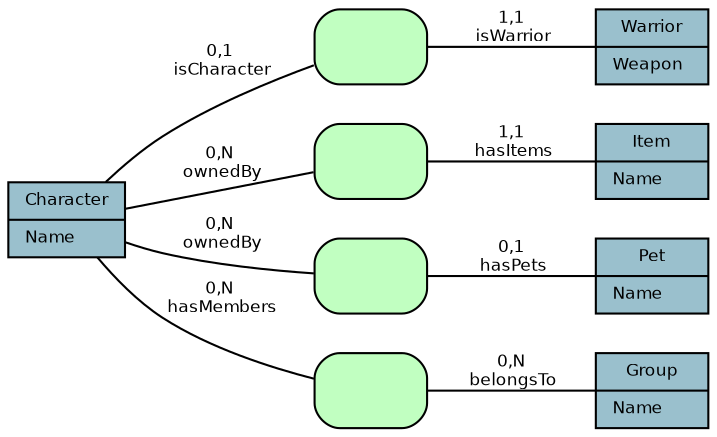 graph ER {
    rankdir = LR
    fontname = "Bitstream Vera Sans"
    fontsize = 8

    node [
        fontname = "Bitstream Vera Sans"
        fontsize = 8
        shape = "record"
        style = "filled"
        fillcolor="lightblue3"
    ]

    edge [
        fontname = "Bitstream Vera Sans"
        fontsize = 8
    ]
    
    Character [
        label = "Character|\
        Name\l"
    ]
    
    Warrior [
        label = "Warrior|\
        Weapon\l"
    ]
    
    Item [
        label = "Item|\
        Name\l"
    ]
    
    Group [
        label = "Group|\
        Name\l"
    ]
    
    Pet [
        label = "Pet|\
        Name\l"
    ]
    
    
    
    isWarrior [
        label = ""
        shape = "Mrecord"
        fillcolor="darkseagreen1"
    ]
    
    Character -- isWarrior [label="0,1\n isCharacter"]
    isWarrior -- Warrior [label="1,1\n isWarrior"]
    
    
    
    hasItems [
        label = ""
        shape = "Mrecord"
        fillcolor="darkseagreen1"
    ]
    
    Character -- hasItems [label="0,N\n ownedBy"]
    hasItems -- Item [label="1,1\n hasItems"]
    
    
    
    hasPets [
        label = ""
        shape = "Mrecord"
        fillcolor="darkseagreen1"
    ]
    
    Character -- hasPets [label="0,N\n ownedBy"]
    hasPets -- Pet [label="0,1\n hasPets"]
    
    
    
    belongsTo [
        label = ""
        shape = "Mrecord"
        fillcolor="darkseagreen1"
    ]
    
    Character -- belongsTo [label="0,N\n hasMembers"]
    belongsTo -- Group [label="0,N\n belongsTo"]
}
